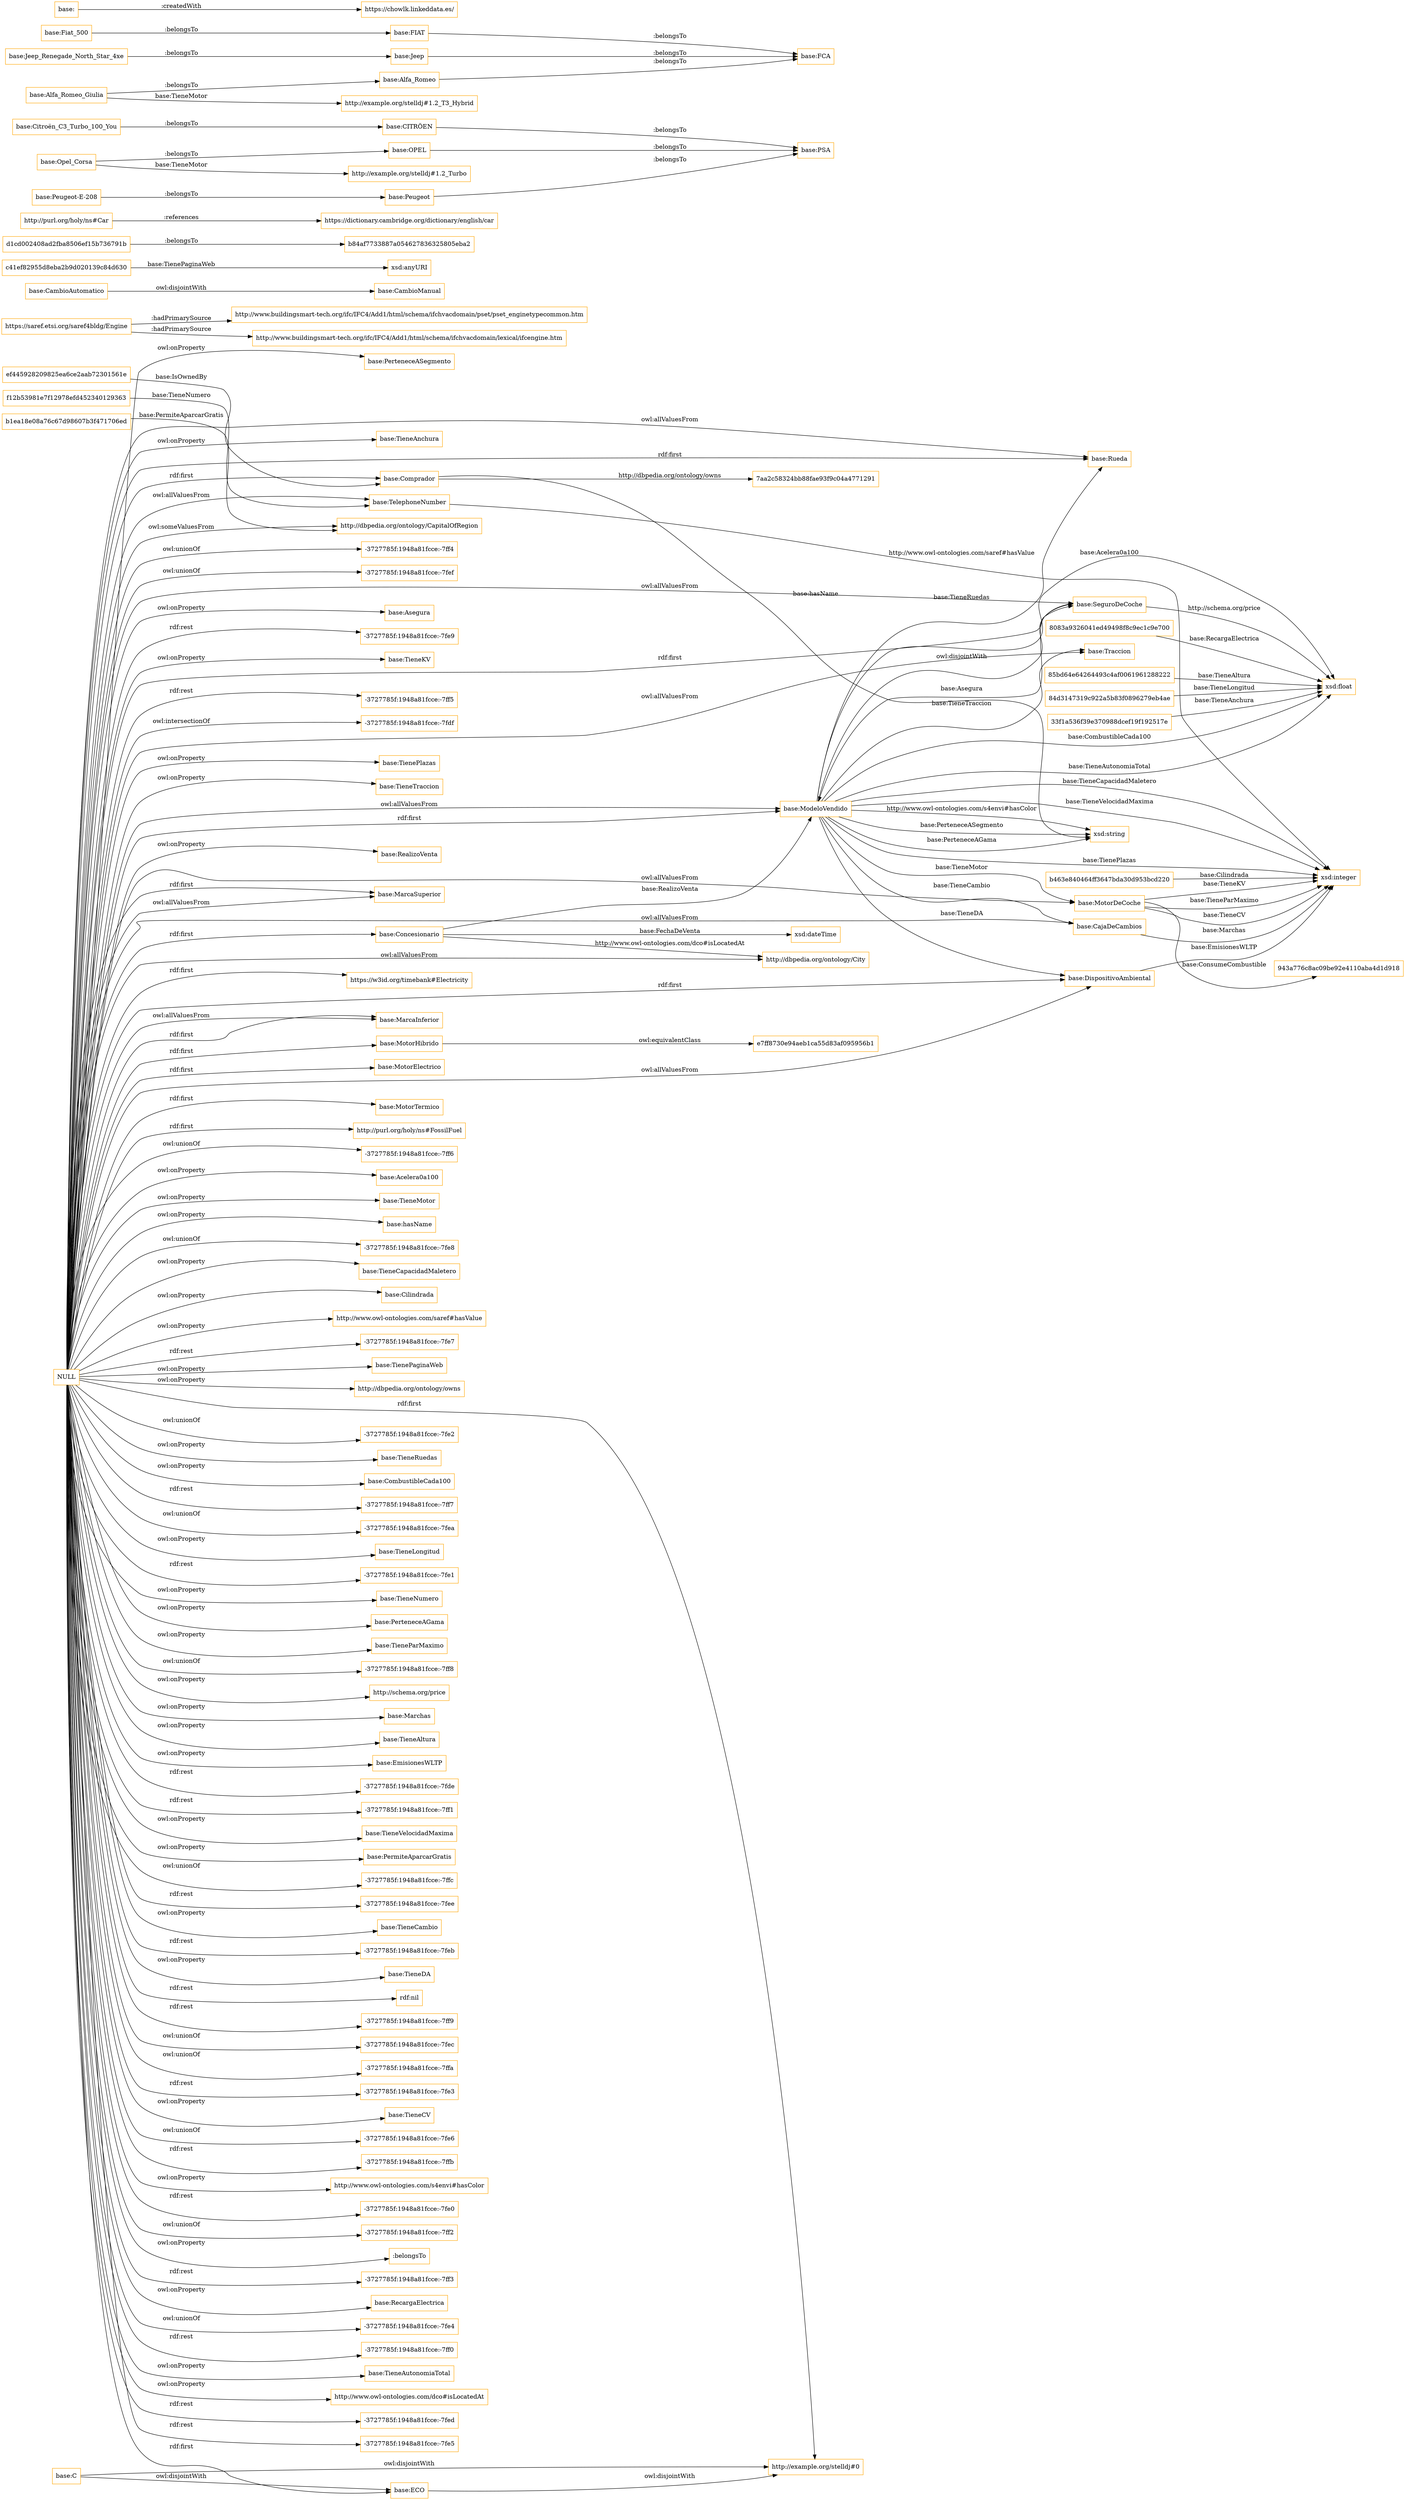 digraph ar2dtool_diagram { 
rankdir=LR;
size="1501"
node [shape = rectangle, color="orange"]; "b463e840464ff3647bda30d953bcd220" "7aa2c58324bb88fae93f9c04a4771291" "base:Traccion" "8083a9326041ed49498f8c9ec1c9e700" "base:SeguroDeCoche" "base:MarcaSuperior" "http://dbpedia.org/ontology/CapitalOfRegion" "b1ea18e08a76c67d98607b3f471706ed" "base:DispositivoAmbiental" "https://saref.etsi.org/saref4bldg/Engine" "base:TelephoneNumber" "base:Comprador" "base:MotorDeCoche" "base:Rueda" "base:Concesionario" "base:CambioManual" "85bd64e64264493c4af0061961288222" "https://w3id.org/timebank#Electricity" "c41ef82955d8eba2b9d020139c84d630" "e7ff8730e94aeb1ca55d83af095956b1" "base:CajaDeCambios" "f12b53981e7f12978efd452340129363" "base:MarcaInferior" "d1cd002408ad2fba8506ef15b736791b" "base:CambioAutomatico" "b84af7733887a054627836325805eba2" "http://dbpedia.org/ontology/City" "base:C" "base:ECO" "http://purl.org/holy/ns#Car" "84d3147319c922a5b83f0896279eb4ae" "base:ModeloVendido" "base:MotorElectrico" "base:MotorHibrido" "33f1a536f39e370988dcef19f192517e" "http://example.org/stelldj#0" "ef445928209825ea6ce2aab72301561e" "base:MotorTermico" "http://purl.org/holy/ns#FossilFuel" "943a776c8ac09be92e4110aba4d1d918" ; /*classes style*/
	"base:C" -> "http://example.org/stelldj#0" [ label = "owl:disjointWith" ];
	"base:C" -> "base:ECO" [ label = "owl:disjointWith" ];
	"base:Citroën_C3_Turbo_100_You" -> "base:CITRÖEN" [ label = ":belongsTo" ];
	"base:Fiat_500" -> "base:FIAT" [ label = ":belongsTo" ];
	"base:Jeep_Renegade_North_Star_4xe" -> "base:Jeep" [ label = ":belongsTo" ];
	"http://purl.org/holy/ns#Car" -> "https://dictionary.cambridge.org/dictionary/english/car" [ label = ":references" ];
	"base:Opel_Corsa" -> "base:OPEL" [ label = ":belongsTo" ];
	"base:Opel_Corsa" -> "http://example.org/stelldj#1.2_Turbo" [ label = "base:TieneMotor" ];
	"base:Alfa_Romeo_Giulia" -> "base:Alfa_Romeo" [ label = ":belongsTo" ];
	"base:Alfa_Romeo_Giulia" -> "http://example.org/stelldj#1.2_T3_Hybrid" [ label = "base:TieneMotor" ];
	"base:CITRÖEN" -> "base:PSA" [ label = ":belongsTo" ];
	"base:FIAT" -> "base:FCA" [ label = ":belongsTo" ];
	"base:CambioAutomatico" -> "base:CambioManual" [ label = "owl:disjointWith" ];
	"NULL" -> "base:Traccion" [ label = "owl:allValuesFrom" ];
	"NULL" -> "-3727785f:1948a81fcce:-7ff6" [ label = "owl:unionOf" ];
	"NULL" -> "base:Acelera0a100" [ label = "owl:onProperty" ];
	"NULL" -> "base:MarcaInferior" [ label = "owl:allValuesFrom" ];
	"NULL" -> "base:TieneMotor" [ label = "owl:onProperty" ];
	"NULL" -> "base:hasName" [ label = "owl:onProperty" ];
	"NULL" -> "-3727785f:1948a81fcce:-7fe8" [ label = "owl:unionOf" ];
	"NULL" -> "base:Comprador" [ label = "rdf:first" ];
	"NULL" -> "base:TieneCapacidadMaletero" [ label = "owl:onProperty" ];
	"NULL" -> "base:Cilindrada" [ label = "owl:onProperty" ];
	"NULL" -> "base:MotorTermico" [ label = "rdf:first" ];
	"NULL" -> "http://www.owl-ontologies.com/saref#hasValue" [ label = "owl:onProperty" ];
	"NULL" -> "-3727785f:1948a81fcce:-7fe7" [ label = "rdf:rest" ];
	"NULL" -> "base:TienePaginaWeb" [ label = "owl:onProperty" ];
	"NULL" -> "http://dbpedia.org/ontology/owns" [ label = "owl:onProperty" ];
	"NULL" -> "-3727785f:1948a81fcce:-7fe2" [ label = "owl:unionOf" ];
	"NULL" -> "base:TieneRuedas" [ label = "owl:onProperty" ];
	"NULL" -> "base:CombustibleCada100" [ label = "owl:onProperty" ];
	"NULL" -> "-3727785f:1948a81fcce:-7ff7" [ label = "rdf:rest" ];
	"NULL" -> "-3727785f:1948a81fcce:-7fea" [ label = "owl:unionOf" ];
	"NULL" -> "base:TieneLongitud" [ label = "owl:onProperty" ];
	"NULL" -> "-3727785f:1948a81fcce:-7fe1" [ label = "rdf:rest" ];
	"NULL" -> "base:TieneNumero" [ label = "owl:onProperty" ];
	"NULL" -> "http://example.org/stelldj#0" [ label = "rdf:first" ];
	"NULL" -> "base:PerteneceAGama" [ label = "owl:onProperty" ];
	"NULL" -> "base:ModeloVendido" [ label = "owl:allValuesFrom" ];
	"NULL" -> "base:TieneParMaximo" [ label = "owl:onProperty" ];
	"NULL" -> "-3727785f:1948a81fcce:-7ff8" [ label = "owl:unionOf" ];
	"NULL" -> "http://schema.org/price" [ label = "owl:onProperty" ];
	"NULL" -> "base:Marchas" [ label = "owl:onProperty" ];
	"NULL" -> "base:TieneAltura" [ label = "owl:onProperty" ];
	"NULL" -> "base:EmisionesWLTP" [ label = "owl:onProperty" ];
	"NULL" -> "-3727785f:1948a81fcce:-7fde" [ label = "rdf:rest" ];
	"NULL" -> "-3727785f:1948a81fcce:-7ff1" [ label = "rdf:rest" ];
	"NULL" -> "base:TieneVelocidadMaxima" [ label = "owl:onProperty" ];
	"NULL" -> "base:PermiteAparcarGratis" [ label = "owl:onProperty" ];
	"NULL" -> "-3727785f:1948a81fcce:-7ffc" [ label = "owl:unionOf" ];
	"NULL" -> "base:ModeloVendido" [ label = "rdf:first" ];
	"NULL" -> "base:Rueda" [ label = "owl:allValuesFrom" ];
	"NULL" -> "-3727785f:1948a81fcce:-7fee" [ label = "rdf:rest" ];
	"NULL" -> "base:CajaDeCambios" [ label = "owl:allValuesFrom" ];
	"NULL" -> "base:TieneCambio" [ label = "owl:onProperty" ];
	"NULL" -> "-3727785f:1948a81fcce:-7feb" [ label = "rdf:rest" ];
	"NULL" -> "https://w3id.org/timebank#Electricity" [ label = "rdf:first" ];
	"NULL" -> "base:TieneDA" [ label = "owl:onProperty" ];
	"NULL" -> "rdf:nil" [ label = "rdf:rest" ];
	"NULL" -> "-3727785f:1948a81fcce:-7ff9" [ label = "rdf:rest" ];
	"NULL" -> "-3727785f:1948a81fcce:-7fec" [ label = "owl:unionOf" ];
	"NULL" -> "-3727785f:1948a81fcce:-7ffa" [ label = "owl:unionOf" ];
	"NULL" -> "-3727785f:1948a81fcce:-7fe3" [ label = "rdf:rest" ];
	"NULL" -> "base:DispositivoAmbiental" [ label = "owl:allValuesFrom" ];
	"NULL" -> "base:DispositivoAmbiental" [ label = "rdf:first" ];
	"NULL" -> "base:TieneCV" [ label = "owl:onProperty" ];
	"NULL" -> "http://purl.org/holy/ns#FossilFuel" [ label = "rdf:first" ];
	"NULL" -> "-3727785f:1948a81fcce:-7fe6" [ label = "owl:unionOf" ];
	"NULL" -> "-3727785f:1948a81fcce:-7ffb" [ label = "rdf:rest" ];
	"NULL" -> "http://www.owl-ontologies.com/s4envi#hasColor" [ label = "owl:onProperty" ];
	"NULL" -> "base:MarcaSuperior" [ label = "rdf:first" ];
	"NULL" -> "-3727785f:1948a81fcce:-7fe0" [ label = "rdf:rest" ];
	"NULL" -> "-3727785f:1948a81fcce:-7ff2" [ label = "owl:unionOf" ];
	"NULL" -> ":belongsTo" [ label = "owl:onProperty" ];
	"NULL" -> "base:SeguroDeCoche" [ label = "owl:allValuesFrom" ];
	"NULL" -> "base:Concesionario" [ label = "rdf:first" ];
	"NULL" -> "base:SeguroDeCoche" [ label = "rdf:first" ];
	"NULL" -> "-3727785f:1948a81fcce:-7ff3" [ label = "rdf:rest" ];
	"NULL" -> "base:MotorElectrico" [ label = "rdf:first" ];
	"NULL" -> "base:RecargaElectrica" [ label = "owl:onProperty" ];
	"NULL" -> "base:Rueda" [ label = "rdf:first" ];
	"NULL" -> "-3727785f:1948a81fcce:-7fe4" [ label = "owl:unionOf" ];
	"NULL" -> "-3727785f:1948a81fcce:-7ff0" [ label = "rdf:rest" ];
	"NULL" -> "base:ECO" [ label = "rdf:first" ];
	"NULL" -> "base:TieneAutonomiaTotal" [ label = "owl:onProperty" ];
	"NULL" -> "http://www.owl-ontologies.com/dco#isLocatedAt" [ label = "owl:onProperty" ];
	"NULL" -> "base:MarcaInferior" [ label = "rdf:first" ];
	"NULL" -> "-3727785f:1948a81fcce:-7fed" [ label = "rdf:rest" ];
	"NULL" -> "http://dbpedia.org/ontology/CapitalOfRegion" [ label = "owl:someValuesFrom" ];
	"NULL" -> "base:MotorHibrido" [ label = "rdf:first" ];
	"NULL" -> "-3727785f:1948a81fcce:-7fe5" [ label = "rdf:rest" ];
	"NULL" -> "base:PerteneceASegmento" [ label = "owl:onProperty" ];
	"NULL" -> "base:TieneAnchura" [ label = "owl:onProperty" ];
	"NULL" -> "base:MarcaSuperior" [ label = "owl:allValuesFrom" ];
	"NULL" -> "base:TelephoneNumber" [ label = "owl:allValuesFrom" ];
	"NULL" -> "-3727785f:1948a81fcce:-7ff4" [ label = "owl:unionOf" ];
	"NULL" -> "base:MotorDeCoche" [ label = "owl:allValuesFrom" ];
	"NULL" -> "-3727785f:1948a81fcce:-7fef" [ label = "owl:unionOf" ];
	"NULL" -> "base:Asegura" [ label = "owl:onProperty" ];
	"NULL" -> "http://dbpedia.org/ontology/City" [ label = "owl:allValuesFrom" ];
	"NULL" -> "-3727785f:1948a81fcce:-7fe9" [ label = "rdf:rest" ];
	"NULL" -> "base:TieneKV" [ label = "owl:onProperty" ];
	"NULL" -> "-3727785f:1948a81fcce:-7ff5" [ label = "rdf:rest" ];
	"NULL" -> "-3727785f:1948a81fcce:-7fdf" [ label = "owl:intersectionOf" ];
	"NULL" -> "base:TienePlazas" [ label = "owl:onProperty" ];
	"NULL" -> "base:TieneTraccion" [ label = "owl:onProperty" ];
	"NULL" -> "base:RealizoVenta" [ label = "owl:onProperty" ];
	"base:Alfa_Romeo" -> "base:FCA" [ label = ":belongsTo" ];
	"base:Peugeot" -> "base:PSA" [ label = ":belongsTo" ];
	"base:Jeep" -> "base:FCA" [ label = ":belongsTo" ];
	"base:OPEL" -> "base:PSA" [ label = ":belongsTo" ];
	"base:MotorHibrido" -> "e7ff8730e94aeb1ca55d83af095956b1" [ label = "owl:equivalentClass" ];
	"base:Peugeot-E-208" -> "base:Peugeot" [ label = ":belongsTo" ];
	"https://saref.etsi.org/saref4bldg/Engine" -> "http://www.buildingsmart-tech.org/ifc/IFC4/Add1/html/schema/ifchvacdomain/pset/pset_enginetypecommon.htm" [ label = ":hadPrimarySource" ];
	"https://saref.etsi.org/saref4bldg/Engine" -> "http://www.buildingsmart-tech.org/ifc/IFC4/Add1/html/schema/ifchvacdomain/lexical/ifcengine.htm" [ label = ":hadPrimarySource" ];
	"base:ECO" -> "http://example.org/stelldj#0" [ label = "owl:disjointWith" ];
	"base:ModeloVendido" -> "base:SeguroDeCoche" [ label = "owl:disjointWith" ];
	"base:" -> "https://chowlk.linkeddata.es/" [ label = ":createdWith" ];
	"ef445928209825ea6ce2aab72301561e" -> "base:Comprador" [ label = "base:IsOwnedBy" ];
	"base:Comprador" -> "xsd:string" [ label = "base:hasName" ];
	"base:Concesionario" -> "xsd:dateTime" [ label = "base:FechaDeVenta" ];
	"f12b53981e7f12978efd452340129363" -> "base:TelephoneNumber" [ label = "base:TieneNumero" ];
	"base:ModeloVendido" -> "base:Traccion" [ label = "base:TieneTraccion" ];
	"c41ef82955d8eba2b9d020139c84d630" -> "xsd:anyURI" [ label = "base:TienePaginaWeb" ];
	"84d3147319c922a5b83f0896279eb4ae" -> "xsd:float" [ label = "base:TieneLongitud" ];
	"85bd64e64264493c4af0061961288222" -> "xsd:float" [ label = "base:TieneAltura" ];
	"base:ModeloVendido" -> "xsd:float" [ label = "base:Acelera0a100" ];
	"base:MotorDeCoche" -> "xsd:integer" [ label = "base:TieneCV" ];
	"base:TelephoneNumber" -> "xsd:integer" [ label = "http://www.owl-ontologies.com/saref#hasValue" ];
	"base:ModeloVendido" -> "base:Rueda" [ label = "base:TieneRuedas" ];
	"base:MotorDeCoche" -> "943a776c8ac09be92e4110aba4d1d918" [ label = "base:ConsumeCombustible" ];
	"base:Concesionario" -> "base:ModeloVendido" [ label = "base:RealizoVenta" ];
	"base:Concesionario" -> "http://dbpedia.org/ontology/City" [ label = "http://www.owl-ontologies.com/dco#isLocatedAt" ];
	"base:SeguroDeCoche" -> "xsd:float" [ label = "http://schema.org/price" ];
	"base:SeguroDeCoche" -> "base:ModeloVendido" [ label = "base:Asegura" ];
	"base:ModeloVendido" -> "base:DispositivoAmbiental" [ label = "base:TieneDA" ];
	"base:ModeloVendido" -> "base:CajaDeCambios" [ label = "base:TieneCambio" ];
	"base:ModeloVendido" -> "xsd:float" [ label = "base:CombustibleCada100" ];
	"33f1a536f39e370988dcef19f192517e" -> "xsd:float" [ label = "base:TieneAnchura" ];
	"base:ModeloVendido" -> "xsd:string" [ label = "base:PerteneceAGama" ];
	"base:ModeloVendido" -> "xsd:integer" [ label = "base:TieneVelocidadMaxima" ];
	"base:ModeloVendido" -> "xsd:integer" [ label = "base:TieneCapacidadMaletero" ];
	"base:MotorDeCoche" -> "xsd:integer" [ label = "base:TieneKV" ];
	"base:ModeloVendido" -> "xsd:string" [ label = "http://www.owl-ontologies.com/s4envi#hasColor" ];
	"base:ModeloVendido" -> "xsd:float" [ label = "base:TieneAutonomiaTotal" ];
	"d1cd002408ad2fba8506ef15b736791b" -> "b84af7733887a054627836325805eba2" [ label = ":belongsTo" ];
	"base:CajaDeCambios" -> "xsd:integer" [ label = "base:Marchas" ];
	"base:ModeloVendido" -> "base:MotorDeCoche" [ label = "base:TieneMotor" ];
	"base:ModeloVendido" -> "xsd:string" [ label = "base:PerteneceASegmento" ];
	"8083a9326041ed49498f8c9ec1c9e700" -> "xsd:float" [ label = "base:RecargaElectrica" ];
	"base:Comprador" -> "7aa2c58324bb88fae93f9c04a4771291" [ label = "http://dbpedia.org/ontology/owns" ];
	"base:ModeloVendido" -> "xsd:integer" [ label = "base:TienePlazas" ];
	"base:MotorDeCoche" -> "xsd:integer" [ label = "base:TieneParMaximo" ];
	"b463e840464ff3647bda30d953bcd220" -> "xsd:integer" [ label = "base:Cilindrada" ];
	"base:DispositivoAmbiental" -> "xsd:integer" [ label = "base:EmisionesWLTP" ];
	"b1ea18e08a76c67d98607b3f471706ed" -> "http://dbpedia.org/ontology/CapitalOfRegion" [ label = "base:PermiteAparcarGratis" ];

}
